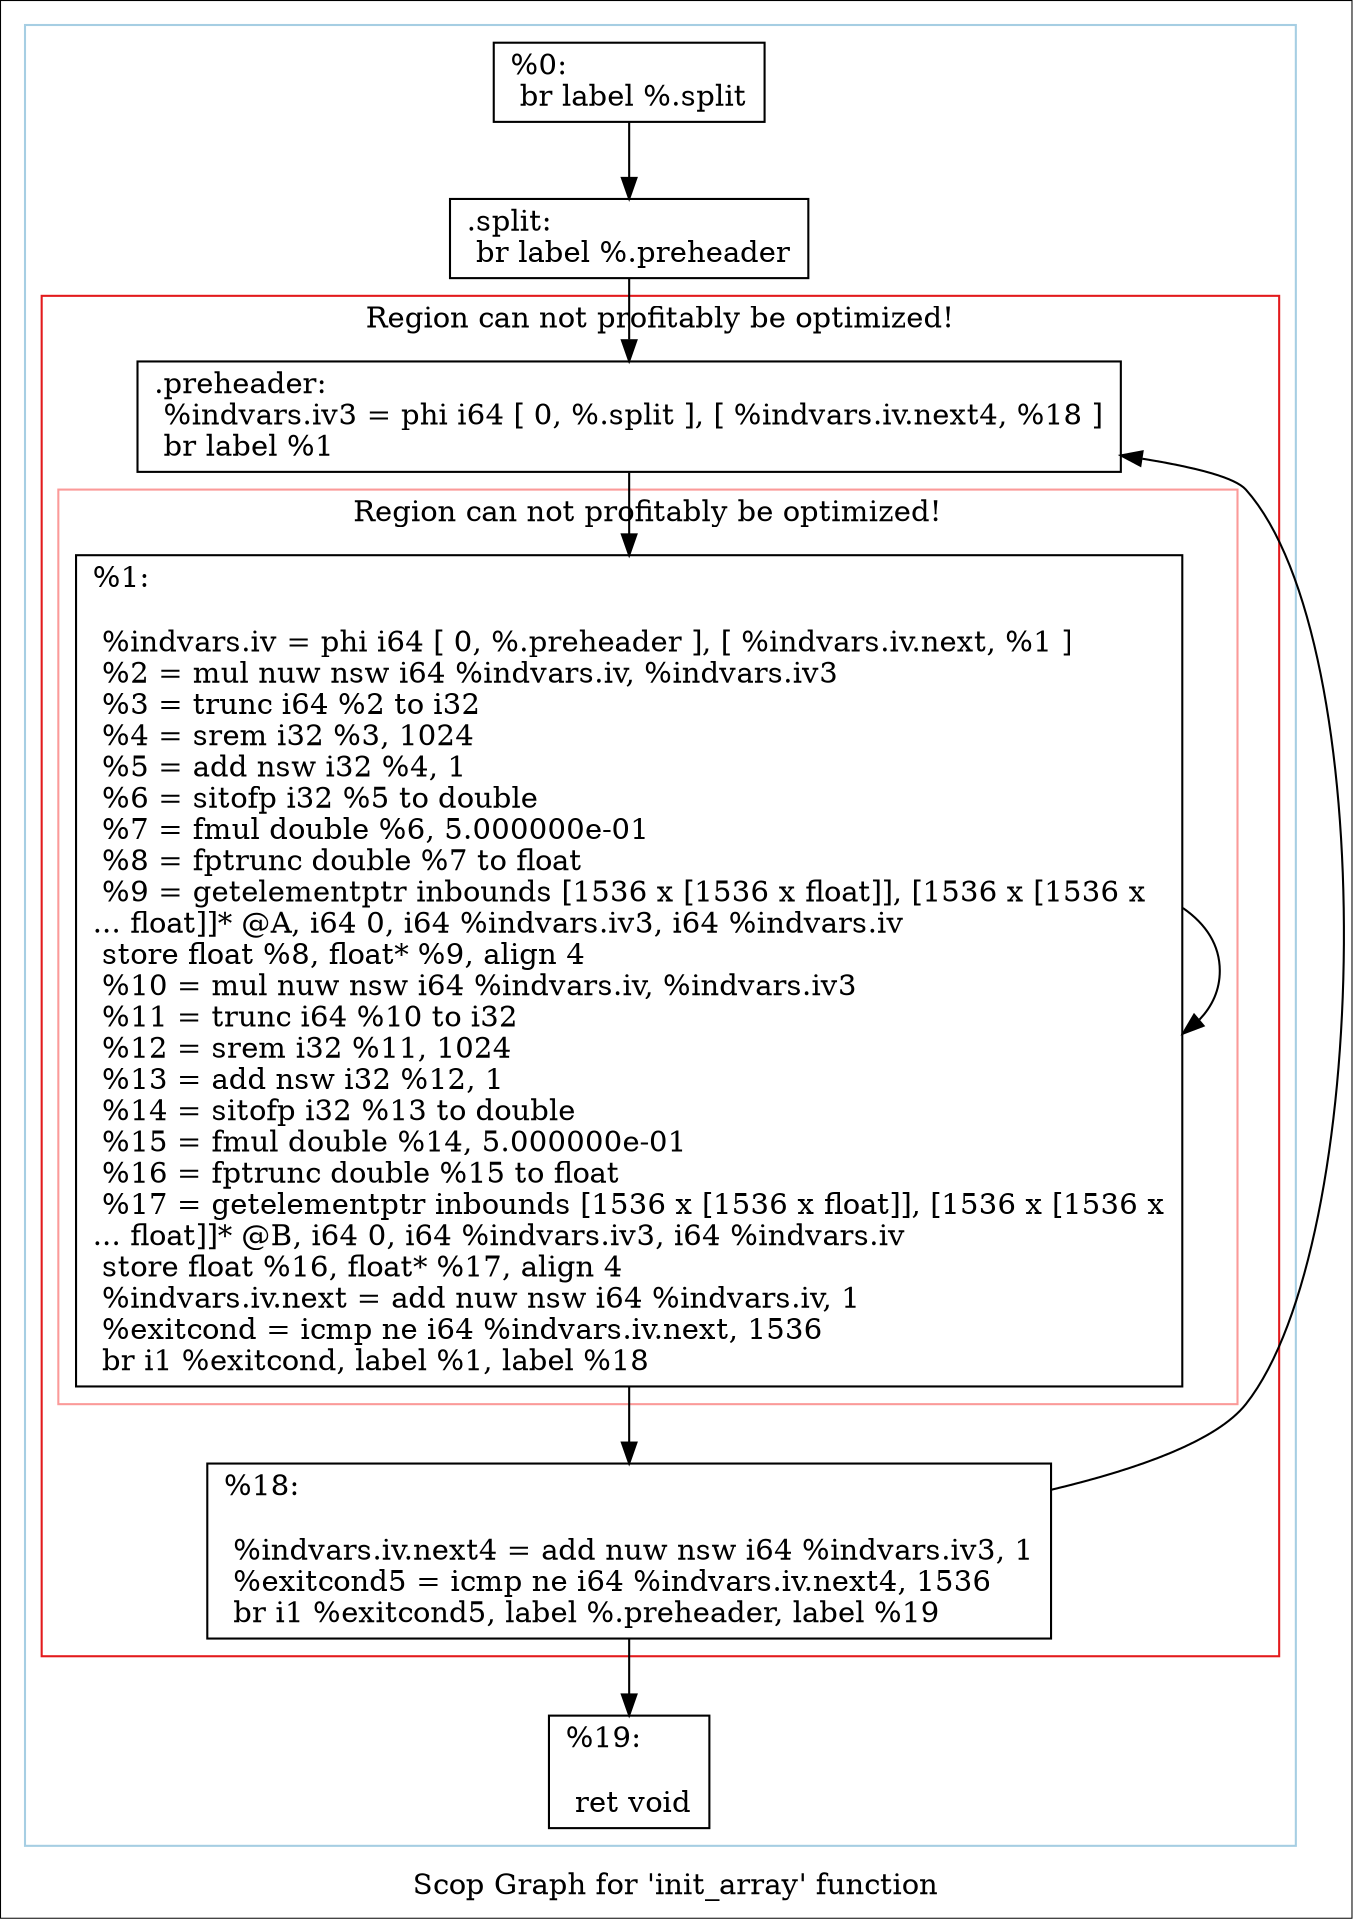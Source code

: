 digraph "Scop Graph for 'init_array' function" {
	label="Scop Graph for 'init_array' function";

	Node0x269bea0 [shape=record,label="{%0:\l  br label %.split\l}"];
	Node0x269bea0 -> Node0x269bcf0;
	Node0x269bcf0 [shape=record,label="{.split:                                           \l  br label %.preheader\l}"];
	Node0x269bcf0 -> Node0x269bc40;
	Node0x269bc40 [shape=record,label="{.preheader:                                       \l  %indvars.iv3 = phi i64 [ 0, %.split ], [ %indvars.iv.next4, %18 ]\l  br label %1\l}"];
	Node0x269bc40 -> Node0x269bd10;
	Node0x269bd10 [shape=record,label="{%1:\l\l  %indvars.iv = phi i64 [ 0, %.preheader ], [ %indvars.iv.next, %1 ]\l  %2 = mul nuw nsw i64 %indvars.iv, %indvars.iv3\l  %3 = trunc i64 %2 to i32\l  %4 = srem i32 %3, 1024\l  %5 = add nsw i32 %4, 1\l  %6 = sitofp i32 %5 to double\l  %7 = fmul double %6, 5.000000e-01\l  %8 = fptrunc double %7 to float\l  %9 = getelementptr inbounds [1536 x [1536 x float]], [1536 x [1536 x\l... float]]* @A, i64 0, i64 %indvars.iv3, i64 %indvars.iv\l  store float %8, float* %9, align 4\l  %10 = mul nuw nsw i64 %indvars.iv, %indvars.iv3\l  %11 = trunc i64 %10 to i32\l  %12 = srem i32 %11, 1024\l  %13 = add nsw i32 %12, 1\l  %14 = sitofp i32 %13 to double\l  %15 = fmul double %14, 5.000000e-01\l  %16 = fptrunc double %15 to float\l  %17 = getelementptr inbounds [1536 x [1536 x float]], [1536 x [1536 x\l... float]]* @B, i64 0, i64 %indvars.iv3, i64 %indvars.iv\l  store float %16, float* %17, align 4\l  %indvars.iv.next = add nuw nsw i64 %indvars.iv, 1\l  %exitcond = icmp ne i64 %indvars.iv.next, 1536\l  br i1 %exitcond, label %1, label %18\l}"];
	Node0x269bd10 -> Node0x269bd10[constraint=false];
	Node0x269bd10 -> Node0x2691800;
	Node0x2691800 [shape=record,label="{%18:\l\l  %indvars.iv.next4 = add nuw nsw i64 %indvars.iv3, 1\l  %exitcond5 = icmp ne i64 %indvars.iv.next4, 1536\l  br i1 %exitcond5, label %.preheader, label %19\l}"];
	Node0x2691800 -> Node0x269bc40[constraint=false];
	Node0x2691800 -> Node0x2692080;
	Node0x2692080 [shape=record,label="{%19:\l\l  ret void\l}"];
	colorscheme = "paired12"
        subgraph cluster_0x2691560 {
          label = "";
          style = solid;
          color = 1
          subgraph cluster_0x26920d0 {
            label = "Region can not profitably be optimized!";
            style = solid;
            color = 6
            subgraph cluster_0x2691830 {
              label = "Region can not profitably be optimized!";
              style = solid;
              color = 5
              Node0x269bd10;
            }
            Node0x269bc40;
            Node0x2691800;
          }
          Node0x269bea0;
          Node0x269bcf0;
          Node0x2692080;
        }
}
